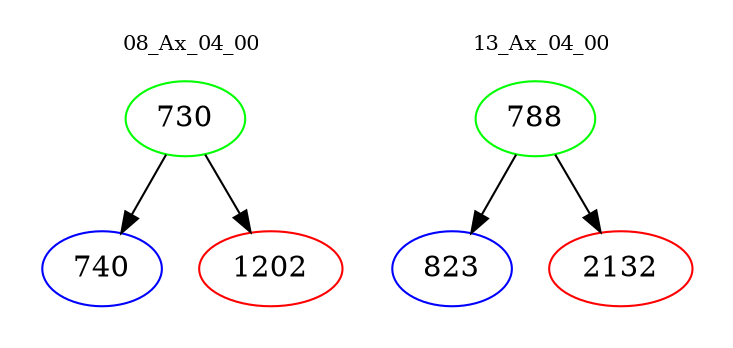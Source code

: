 digraph{
subgraph cluster_0 {
color = white
label = "08_Ax_04_00";
fontsize=10;
T0_730 [label="730", color="green"]
T0_730 -> T0_740 [color="black"]
T0_740 [label="740", color="blue"]
T0_730 -> T0_1202 [color="black"]
T0_1202 [label="1202", color="red"]
}
subgraph cluster_1 {
color = white
label = "13_Ax_04_00";
fontsize=10;
T1_788 [label="788", color="green"]
T1_788 -> T1_823 [color="black"]
T1_823 [label="823", color="blue"]
T1_788 -> T1_2132 [color="black"]
T1_2132 [label="2132", color="red"]
}
}

